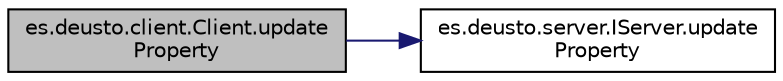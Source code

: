 digraph "es.deusto.client.Client.updateProperty"
{
 // LATEX_PDF_SIZE
  edge [fontname="Helvetica",fontsize="10",labelfontname="Helvetica",labelfontsize="10"];
  node [fontname="Helvetica",fontsize="10",shape=record];
  rankdir="LR";
  Node2957 [label="es.deusto.client.Client.update\lProperty",height=0.2,width=0.4,color="black", fillcolor="grey75", style="filled", fontcolor="black",tooltip=" "];
  Node2957 -> Node2958 [color="midnightblue",fontsize="10",style="solid",fontname="Helvetica"];
  Node2958 [label="es.deusto.server.IServer.update\lProperty",height=0.2,width=0.4,color="black", fillcolor="white", style="filled",URL="$interfacees_1_1deusto_1_1server_1_1_i_server.html#ac7b24a063ff2f4e051960cd18addd693",tooltip=" "];
}
